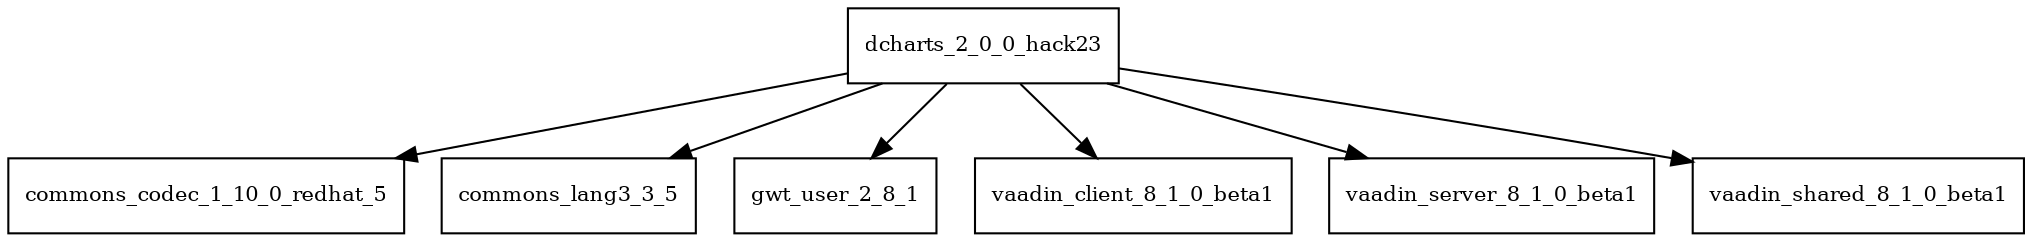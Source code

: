 digraph dcharts_2_0_0_hack23_dependencies {
  node [shape = box, fontsize=10.0];
  dcharts_2_0_0_hack23 -> commons_codec_1_10_0_redhat_5;
  dcharts_2_0_0_hack23 -> commons_lang3_3_5;
  dcharts_2_0_0_hack23 -> gwt_user_2_8_1;
  dcharts_2_0_0_hack23 -> vaadin_client_8_1_0_beta1;
  dcharts_2_0_0_hack23 -> vaadin_server_8_1_0_beta1;
  dcharts_2_0_0_hack23 -> vaadin_shared_8_1_0_beta1;
}
